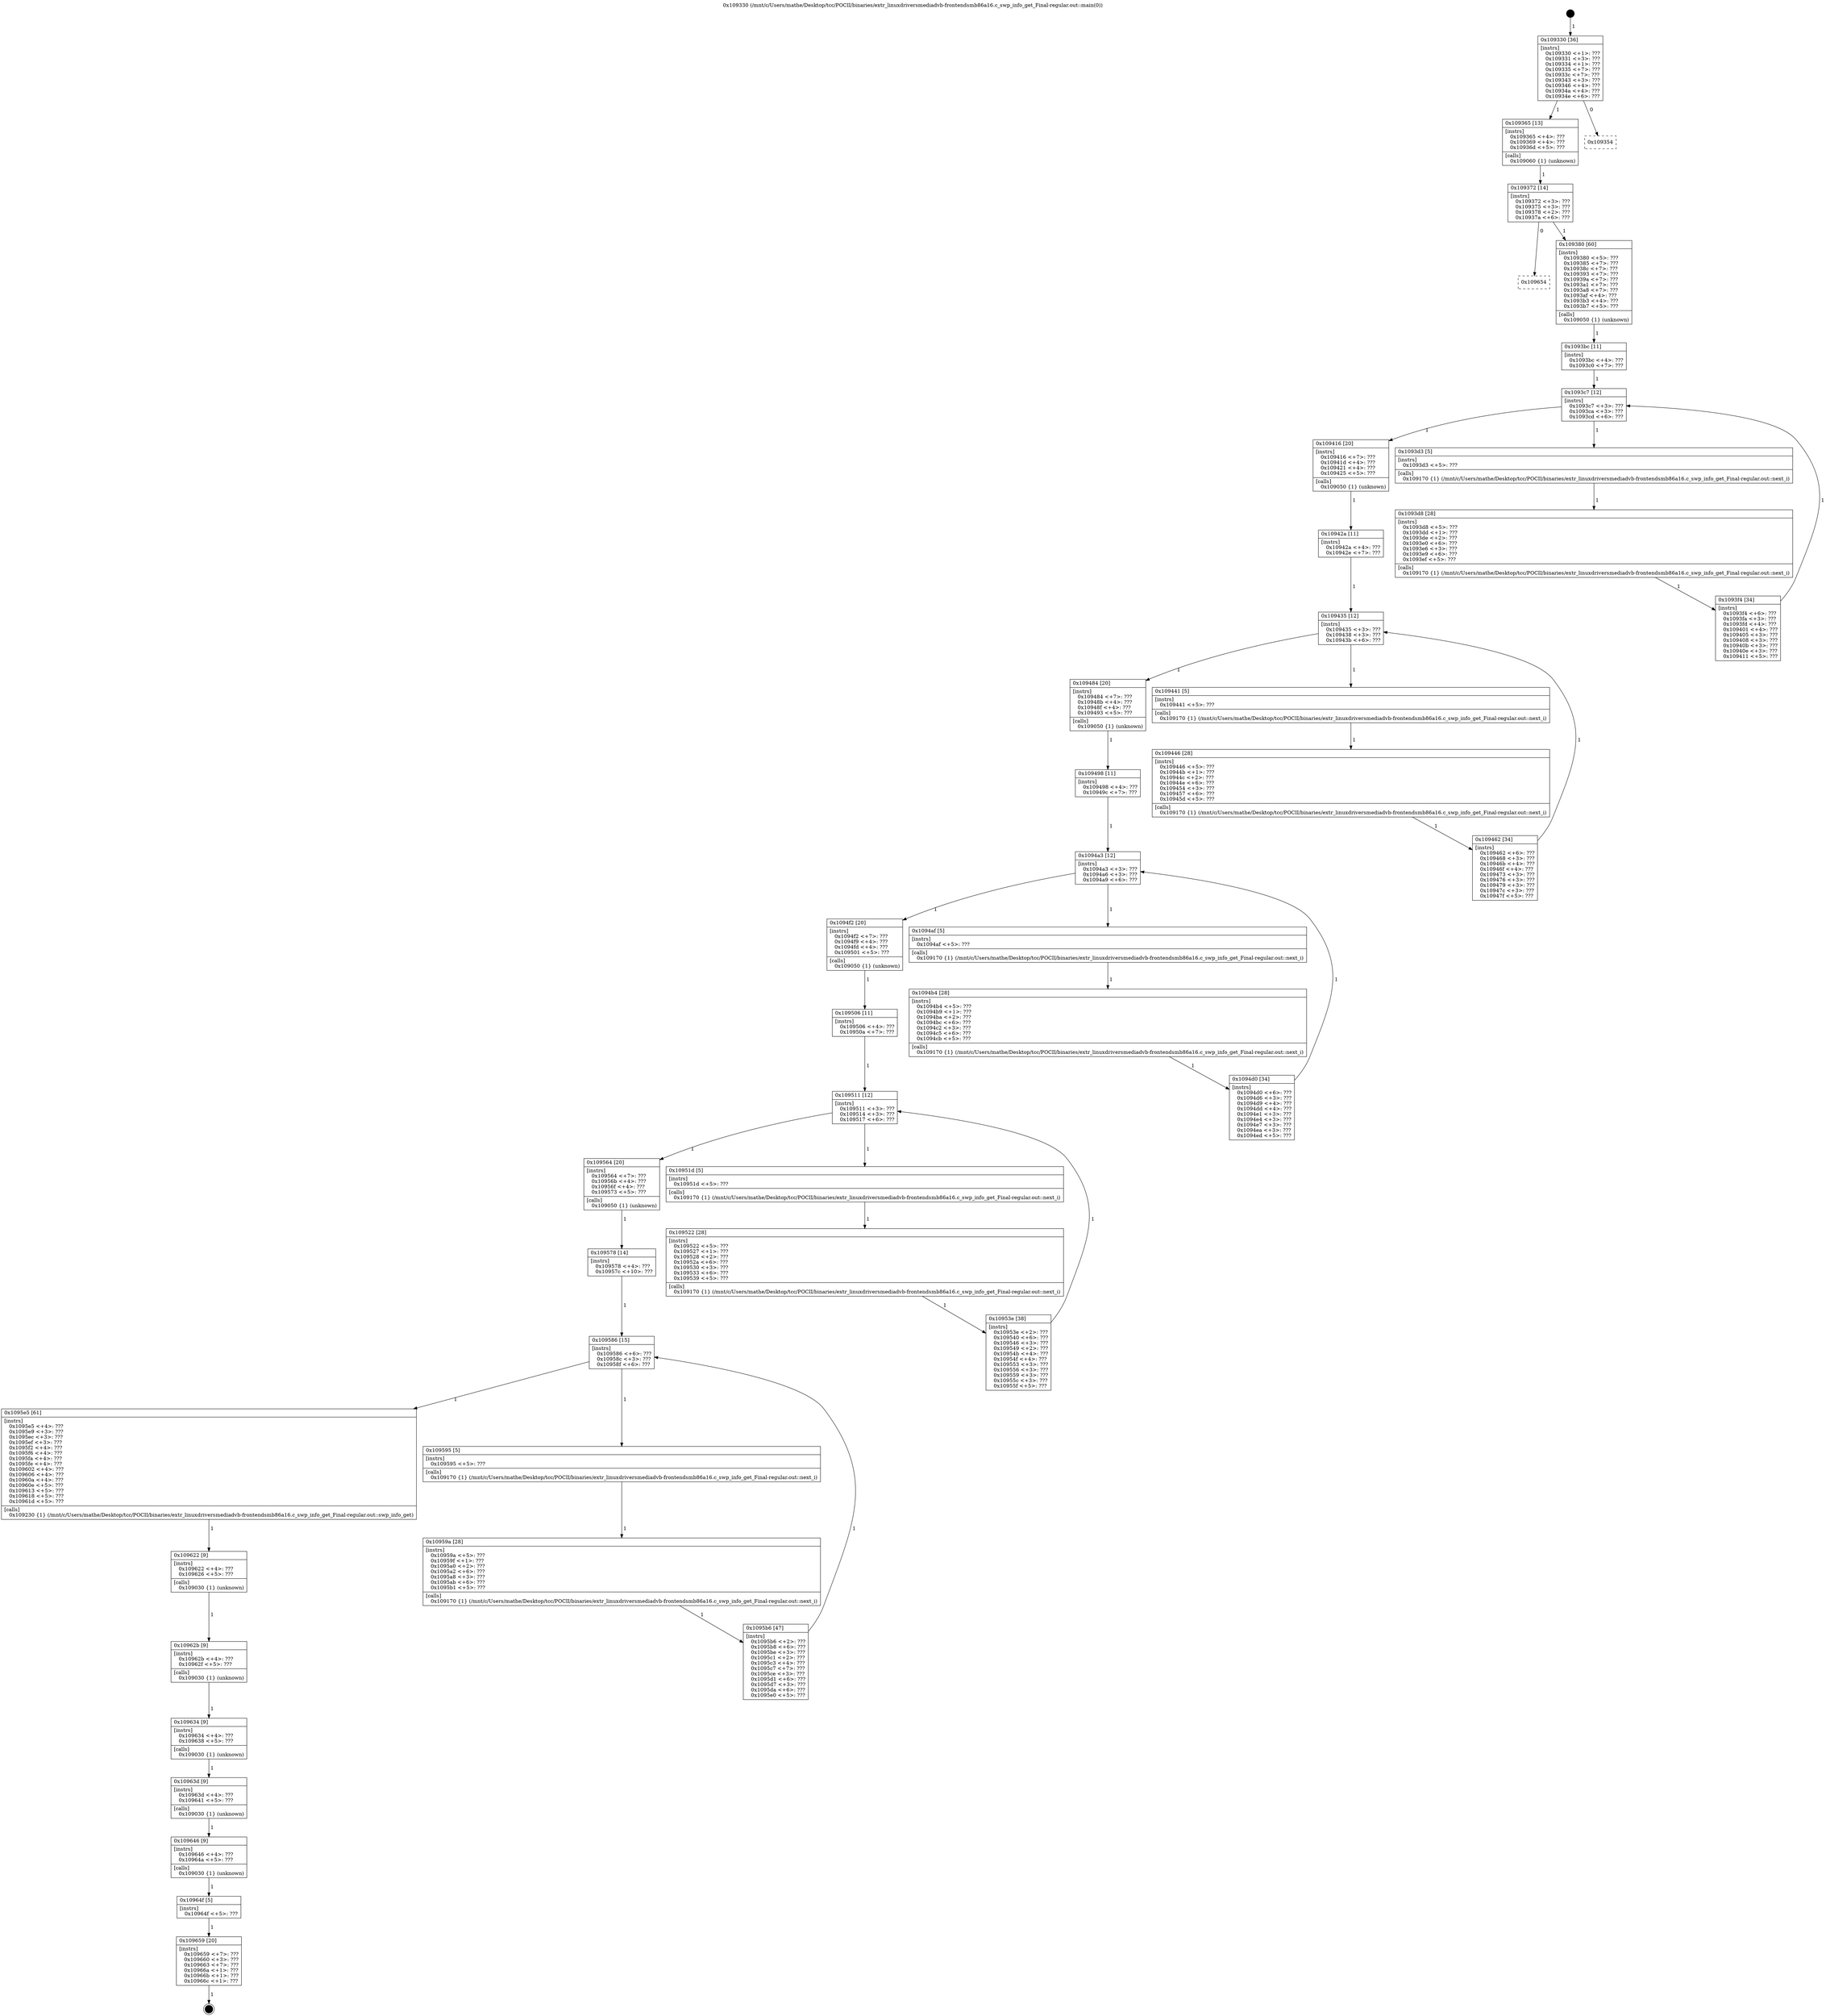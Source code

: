 digraph "0x109330" {
  label = "0x109330 (/mnt/c/Users/mathe/Desktop/tcc/POCII/binaries/extr_linuxdriversmediadvb-frontendsmb86a16.c_swp_info_get_Final-regular.out::main(0))"
  labelloc = "t"
  node[shape=record]

  Entry [label="",width=0.3,height=0.3,shape=circle,fillcolor=black,style=filled]
  "0x109330" [label="{
     0x109330 [36]\l
     | [instrs]\l
     &nbsp;&nbsp;0x109330 \<+1\>: ???\l
     &nbsp;&nbsp;0x109331 \<+3\>: ???\l
     &nbsp;&nbsp;0x109334 \<+1\>: ???\l
     &nbsp;&nbsp;0x109335 \<+7\>: ???\l
     &nbsp;&nbsp;0x10933c \<+7\>: ???\l
     &nbsp;&nbsp;0x109343 \<+3\>: ???\l
     &nbsp;&nbsp;0x109346 \<+4\>: ???\l
     &nbsp;&nbsp;0x10934a \<+4\>: ???\l
     &nbsp;&nbsp;0x10934e \<+6\>: ???\l
  }"]
  "0x109365" [label="{
     0x109365 [13]\l
     | [instrs]\l
     &nbsp;&nbsp;0x109365 \<+4\>: ???\l
     &nbsp;&nbsp;0x109369 \<+4\>: ???\l
     &nbsp;&nbsp;0x10936d \<+5\>: ???\l
     | [calls]\l
     &nbsp;&nbsp;0x109060 \{1\} (unknown)\l
  }"]
  "0x109354" [label="{
     0x109354\l
  }", style=dashed]
  "0x109372" [label="{
     0x109372 [14]\l
     | [instrs]\l
     &nbsp;&nbsp;0x109372 \<+3\>: ???\l
     &nbsp;&nbsp;0x109375 \<+3\>: ???\l
     &nbsp;&nbsp;0x109378 \<+2\>: ???\l
     &nbsp;&nbsp;0x10937a \<+6\>: ???\l
  }"]
  "0x109654" [label="{
     0x109654\l
  }", style=dashed]
  "0x109380" [label="{
     0x109380 [60]\l
     | [instrs]\l
     &nbsp;&nbsp;0x109380 \<+5\>: ???\l
     &nbsp;&nbsp;0x109385 \<+7\>: ???\l
     &nbsp;&nbsp;0x10938c \<+7\>: ???\l
     &nbsp;&nbsp;0x109393 \<+7\>: ???\l
     &nbsp;&nbsp;0x10939a \<+7\>: ???\l
     &nbsp;&nbsp;0x1093a1 \<+7\>: ???\l
     &nbsp;&nbsp;0x1093a8 \<+7\>: ???\l
     &nbsp;&nbsp;0x1093af \<+4\>: ???\l
     &nbsp;&nbsp;0x1093b3 \<+4\>: ???\l
     &nbsp;&nbsp;0x1093b7 \<+5\>: ???\l
     | [calls]\l
     &nbsp;&nbsp;0x109050 \{1\} (unknown)\l
  }"]
  Exit [label="",width=0.3,height=0.3,shape=circle,fillcolor=black,style=filled,peripheries=2]
  "0x1093c7" [label="{
     0x1093c7 [12]\l
     | [instrs]\l
     &nbsp;&nbsp;0x1093c7 \<+3\>: ???\l
     &nbsp;&nbsp;0x1093ca \<+3\>: ???\l
     &nbsp;&nbsp;0x1093cd \<+6\>: ???\l
  }"]
  "0x109416" [label="{
     0x109416 [20]\l
     | [instrs]\l
     &nbsp;&nbsp;0x109416 \<+7\>: ???\l
     &nbsp;&nbsp;0x10941d \<+4\>: ???\l
     &nbsp;&nbsp;0x109421 \<+4\>: ???\l
     &nbsp;&nbsp;0x109425 \<+5\>: ???\l
     | [calls]\l
     &nbsp;&nbsp;0x109050 \{1\} (unknown)\l
  }"]
  "0x1093d3" [label="{
     0x1093d3 [5]\l
     | [instrs]\l
     &nbsp;&nbsp;0x1093d3 \<+5\>: ???\l
     | [calls]\l
     &nbsp;&nbsp;0x109170 \{1\} (/mnt/c/Users/mathe/Desktop/tcc/POCII/binaries/extr_linuxdriversmediadvb-frontendsmb86a16.c_swp_info_get_Final-regular.out::next_i)\l
  }"]
  "0x1093d8" [label="{
     0x1093d8 [28]\l
     | [instrs]\l
     &nbsp;&nbsp;0x1093d8 \<+5\>: ???\l
     &nbsp;&nbsp;0x1093dd \<+1\>: ???\l
     &nbsp;&nbsp;0x1093de \<+2\>: ???\l
     &nbsp;&nbsp;0x1093e0 \<+6\>: ???\l
     &nbsp;&nbsp;0x1093e6 \<+3\>: ???\l
     &nbsp;&nbsp;0x1093e9 \<+6\>: ???\l
     &nbsp;&nbsp;0x1093ef \<+5\>: ???\l
     | [calls]\l
     &nbsp;&nbsp;0x109170 \{1\} (/mnt/c/Users/mathe/Desktop/tcc/POCII/binaries/extr_linuxdriversmediadvb-frontendsmb86a16.c_swp_info_get_Final-regular.out::next_i)\l
  }"]
  "0x1093f4" [label="{
     0x1093f4 [34]\l
     | [instrs]\l
     &nbsp;&nbsp;0x1093f4 \<+6\>: ???\l
     &nbsp;&nbsp;0x1093fa \<+3\>: ???\l
     &nbsp;&nbsp;0x1093fd \<+4\>: ???\l
     &nbsp;&nbsp;0x109401 \<+4\>: ???\l
     &nbsp;&nbsp;0x109405 \<+3\>: ???\l
     &nbsp;&nbsp;0x109408 \<+3\>: ???\l
     &nbsp;&nbsp;0x10940b \<+3\>: ???\l
     &nbsp;&nbsp;0x10940e \<+3\>: ???\l
     &nbsp;&nbsp;0x109411 \<+5\>: ???\l
  }"]
  "0x1093bc" [label="{
     0x1093bc [11]\l
     | [instrs]\l
     &nbsp;&nbsp;0x1093bc \<+4\>: ???\l
     &nbsp;&nbsp;0x1093c0 \<+7\>: ???\l
  }"]
  "0x109435" [label="{
     0x109435 [12]\l
     | [instrs]\l
     &nbsp;&nbsp;0x109435 \<+3\>: ???\l
     &nbsp;&nbsp;0x109438 \<+3\>: ???\l
     &nbsp;&nbsp;0x10943b \<+6\>: ???\l
  }"]
  "0x109484" [label="{
     0x109484 [20]\l
     | [instrs]\l
     &nbsp;&nbsp;0x109484 \<+7\>: ???\l
     &nbsp;&nbsp;0x10948b \<+4\>: ???\l
     &nbsp;&nbsp;0x10948f \<+4\>: ???\l
     &nbsp;&nbsp;0x109493 \<+5\>: ???\l
     | [calls]\l
     &nbsp;&nbsp;0x109050 \{1\} (unknown)\l
  }"]
  "0x109441" [label="{
     0x109441 [5]\l
     | [instrs]\l
     &nbsp;&nbsp;0x109441 \<+5\>: ???\l
     | [calls]\l
     &nbsp;&nbsp;0x109170 \{1\} (/mnt/c/Users/mathe/Desktop/tcc/POCII/binaries/extr_linuxdriversmediadvb-frontendsmb86a16.c_swp_info_get_Final-regular.out::next_i)\l
  }"]
  "0x109446" [label="{
     0x109446 [28]\l
     | [instrs]\l
     &nbsp;&nbsp;0x109446 \<+5\>: ???\l
     &nbsp;&nbsp;0x10944b \<+1\>: ???\l
     &nbsp;&nbsp;0x10944c \<+2\>: ???\l
     &nbsp;&nbsp;0x10944e \<+6\>: ???\l
     &nbsp;&nbsp;0x109454 \<+3\>: ???\l
     &nbsp;&nbsp;0x109457 \<+6\>: ???\l
     &nbsp;&nbsp;0x10945d \<+5\>: ???\l
     | [calls]\l
     &nbsp;&nbsp;0x109170 \{1\} (/mnt/c/Users/mathe/Desktop/tcc/POCII/binaries/extr_linuxdriversmediadvb-frontendsmb86a16.c_swp_info_get_Final-regular.out::next_i)\l
  }"]
  "0x109462" [label="{
     0x109462 [34]\l
     | [instrs]\l
     &nbsp;&nbsp;0x109462 \<+6\>: ???\l
     &nbsp;&nbsp;0x109468 \<+3\>: ???\l
     &nbsp;&nbsp;0x10946b \<+4\>: ???\l
     &nbsp;&nbsp;0x10946f \<+4\>: ???\l
     &nbsp;&nbsp;0x109473 \<+3\>: ???\l
     &nbsp;&nbsp;0x109476 \<+3\>: ???\l
     &nbsp;&nbsp;0x109479 \<+3\>: ???\l
     &nbsp;&nbsp;0x10947c \<+3\>: ???\l
     &nbsp;&nbsp;0x10947f \<+5\>: ???\l
  }"]
  "0x10942a" [label="{
     0x10942a [11]\l
     | [instrs]\l
     &nbsp;&nbsp;0x10942a \<+4\>: ???\l
     &nbsp;&nbsp;0x10942e \<+7\>: ???\l
  }"]
  "0x1094a3" [label="{
     0x1094a3 [12]\l
     | [instrs]\l
     &nbsp;&nbsp;0x1094a3 \<+3\>: ???\l
     &nbsp;&nbsp;0x1094a6 \<+3\>: ???\l
     &nbsp;&nbsp;0x1094a9 \<+6\>: ???\l
  }"]
  "0x1094f2" [label="{
     0x1094f2 [20]\l
     | [instrs]\l
     &nbsp;&nbsp;0x1094f2 \<+7\>: ???\l
     &nbsp;&nbsp;0x1094f9 \<+4\>: ???\l
     &nbsp;&nbsp;0x1094fd \<+4\>: ???\l
     &nbsp;&nbsp;0x109501 \<+5\>: ???\l
     | [calls]\l
     &nbsp;&nbsp;0x109050 \{1\} (unknown)\l
  }"]
  "0x1094af" [label="{
     0x1094af [5]\l
     | [instrs]\l
     &nbsp;&nbsp;0x1094af \<+5\>: ???\l
     | [calls]\l
     &nbsp;&nbsp;0x109170 \{1\} (/mnt/c/Users/mathe/Desktop/tcc/POCII/binaries/extr_linuxdriversmediadvb-frontendsmb86a16.c_swp_info_get_Final-regular.out::next_i)\l
  }"]
  "0x1094b4" [label="{
     0x1094b4 [28]\l
     | [instrs]\l
     &nbsp;&nbsp;0x1094b4 \<+5\>: ???\l
     &nbsp;&nbsp;0x1094b9 \<+1\>: ???\l
     &nbsp;&nbsp;0x1094ba \<+2\>: ???\l
     &nbsp;&nbsp;0x1094bc \<+6\>: ???\l
     &nbsp;&nbsp;0x1094c2 \<+3\>: ???\l
     &nbsp;&nbsp;0x1094c5 \<+6\>: ???\l
     &nbsp;&nbsp;0x1094cb \<+5\>: ???\l
     | [calls]\l
     &nbsp;&nbsp;0x109170 \{1\} (/mnt/c/Users/mathe/Desktop/tcc/POCII/binaries/extr_linuxdriversmediadvb-frontendsmb86a16.c_swp_info_get_Final-regular.out::next_i)\l
  }"]
  "0x1094d0" [label="{
     0x1094d0 [34]\l
     | [instrs]\l
     &nbsp;&nbsp;0x1094d0 \<+6\>: ???\l
     &nbsp;&nbsp;0x1094d6 \<+3\>: ???\l
     &nbsp;&nbsp;0x1094d9 \<+4\>: ???\l
     &nbsp;&nbsp;0x1094dd \<+4\>: ???\l
     &nbsp;&nbsp;0x1094e1 \<+3\>: ???\l
     &nbsp;&nbsp;0x1094e4 \<+3\>: ???\l
     &nbsp;&nbsp;0x1094e7 \<+3\>: ???\l
     &nbsp;&nbsp;0x1094ea \<+3\>: ???\l
     &nbsp;&nbsp;0x1094ed \<+5\>: ???\l
  }"]
  "0x109498" [label="{
     0x109498 [11]\l
     | [instrs]\l
     &nbsp;&nbsp;0x109498 \<+4\>: ???\l
     &nbsp;&nbsp;0x10949c \<+7\>: ???\l
  }"]
  "0x109511" [label="{
     0x109511 [12]\l
     | [instrs]\l
     &nbsp;&nbsp;0x109511 \<+3\>: ???\l
     &nbsp;&nbsp;0x109514 \<+3\>: ???\l
     &nbsp;&nbsp;0x109517 \<+6\>: ???\l
  }"]
  "0x109564" [label="{
     0x109564 [20]\l
     | [instrs]\l
     &nbsp;&nbsp;0x109564 \<+7\>: ???\l
     &nbsp;&nbsp;0x10956b \<+4\>: ???\l
     &nbsp;&nbsp;0x10956f \<+4\>: ???\l
     &nbsp;&nbsp;0x109573 \<+5\>: ???\l
     | [calls]\l
     &nbsp;&nbsp;0x109050 \{1\} (unknown)\l
  }"]
  "0x10951d" [label="{
     0x10951d [5]\l
     | [instrs]\l
     &nbsp;&nbsp;0x10951d \<+5\>: ???\l
     | [calls]\l
     &nbsp;&nbsp;0x109170 \{1\} (/mnt/c/Users/mathe/Desktop/tcc/POCII/binaries/extr_linuxdriversmediadvb-frontendsmb86a16.c_swp_info_get_Final-regular.out::next_i)\l
  }"]
  "0x109522" [label="{
     0x109522 [28]\l
     | [instrs]\l
     &nbsp;&nbsp;0x109522 \<+5\>: ???\l
     &nbsp;&nbsp;0x109527 \<+1\>: ???\l
     &nbsp;&nbsp;0x109528 \<+2\>: ???\l
     &nbsp;&nbsp;0x10952a \<+6\>: ???\l
     &nbsp;&nbsp;0x109530 \<+3\>: ???\l
     &nbsp;&nbsp;0x109533 \<+6\>: ???\l
     &nbsp;&nbsp;0x109539 \<+5\>: ???\l
     | [calls]\l
     &nbsp;&nbsp;0x109170 \{1\} (/mnt/c/Users/mathe/Desktop/tcc/POCII/binaries/extr_linuxdriversmediadvb-frontendsmb86a16.c_swp_info_get_Final-regular.out::next_i)\l
  }"]
  "0x10953e" [label="{
     0x10953e [38]\l
     | [instrs]\l
     &nbsp;&nbsp;0x10953e \<+2\>: ???\l
     &nbsp;&nbsp;0x109540 \<+6\>: ???\l
     &nbsp;&nbsp;0x109546 \<+3\>: ???\l
     &nbsp;&nbsp;0x109549 \<+2\>: ???\l
     &nbsp;&nbsp;0x10954b \<+4\>: ???\l
     &nbsp;&nbsp;0x10954f \<+4\>: ???\l
     &nbsp;&nbsp;0x109553 \<+3\>: ???\l
     &nbsp;&nbsp;0x109556 \<+3\>: ???\l
     &nbsp;&nbsp;0x109559 \<+3\>: ???\l
     &nbsp;&nbsp;0x10955c \<+3\>: ???\l
     &nbsp;&nbsp;0x10955f \<+5\>: ???\l
  }"]
  "0x109506" [label="{
     0x109506 [11]\l
     | [instrs]\l
     &nbsp;&nbsp;0x109506 \<+4\>: ???\l
     &nbsp;&nbsp;0x10950a \<+7\>: ???\l
  }"]
  "0x109586" [label="{
     0x109586 [15]\l
     | [instrs]\l
     &nbsp;&nbsp;0x109586 \<+6\>: ???\l
     &nbsp;&nbsp;0x10958c \<+3\>: ???\l
     &nbsp;&nbsp;0x10958f \<+6\>: ???\l
  }"]
  "0x1095e5" [label="{
     0x1095e5 [61]\l
     | [instrs]\l
     &nbsp;&nbsp;0x1095e5 \<+4\>: ???\l
     &nbsp;&nbsp;0x1095e9 \<+3\>: ???\l
     &nbsp;&nbsp;0x1095ec \<+3\>: ???\l
     &nbsp;&nbsp;0x1095ef \<+3\>: ???\l
     &nbsp;&nbsp;0x1095f2 \<+4\>: ???\l
     &nbsp;&nbsp;0x1095f6 \<+4\>: ???\l
     &nbsp;&nbsp;0x1095fa \<+4\>: ???\l
     &nbsp;&nbsp;0x1095fe \<+4\>: ???\l
     &nbsp;&nbsp;0x109602 \<+4\>: ???\l
     &nbsp;&nbsp;0x109606 \<+4\>: ???\l
     &nbsp;&nbsp;0x10960a \<+4\>: ???\l
     &nbsp;&nbsp;0x10960e \<+5\>: ???\l
     &nbsp;&nbsp;0x109613 \<+5\>: ???\l
     &nbsp;&nbsp;0x109618 \<+5\>: ???\l
     &nbsp;&nbsp;0x10961d \<+5\>: ???\l
     | [calls]\l
     &nbsp;&nbsp;0x109230 \{1\} (/mnt/c/Users/mathe/Desktop/tcc/POCII/binaries/extr_linuxdriversmediadvb-frontendsmb86a16.c_swp_info_get_Final-regular.out::swp_info_get)\l
  }"]
  "0x109595" [label="{
     0x109595 [5]\l
     | [instrs]\l
     &nbsp;&nbsp;0x109595 \<+5\>: ???\l
     | [calls]\l
     &nbsp;&nbsp;0x109170 \{1\} (/mnt/c/Users/mathe/Desktop/tcc/POCII/binaries/extr_linuxdriversmediadvb-frontendsmb86a16.c_swp_info_get_Final-regular.out::next_i)\l
  }"]
  "0x10959a" [label="{
     0x10959a [28]\l
     | [instrs]\l
     &nbsp;&nbsp;0x10959a \<+5\>: ???\l
     &nbsp;&nbsp;0x10959f \<+1\>: ???\l
     &nbsp;&nbsp;0x1095a0 \<+2\>: ???\l
     &nbsp;&nbsp;0x1095a2 \<+6\>: ???\l
     &nbsp;&nbsp;0x1095a8 \<+3\>: ???\l
     &nbsp;&nbsp;0x1095ab \<+6\>: ???\l
     &nbsp;&nbsp;0x1095b1 \<+5\>: ???\l
     | [calls]\l
     &nbsp;&nbsp;0x109170 \{1\} (/mnt/c/Users/mathe/Desktop/tcc/POCII/binaries/extr_linuxdriversmediadvb-frontendsmb86a16.c_swp_info_get_Final-regular.out::next_i)\l
  }"]
  "0x1095b6" [label="{
     0x1095b6 [47]\l
     | [instrs]\l
     &nbsp;&nbsp;0x1095b6 \<+2\>: ???\l
     &nbsp;&nbsp;0x1095b8 \<+6\>: ???\l
     &nbsp;&nbsp;0x1095be \<+3\>: ???\l
     &nbsp;&nbsp;0x1095c1 \<+2\>: ???\l
     &nbsp;&nbsp;0x1095c3 \<+4\>: ???\l
     &nbsp;&nbsp;0x1095c7 \<+7\>: ???\l
     &nbsp;&nbsp;0x1095ce \<+3\>: ???\l
     &nbsp;&nbsp;0x1095d1 \<+6\>: ???\l
     &nbsp;&nbsp;0x1095d7 \<+3\>: ???\l
     &nbsp;&nbsp;0x1095da \<+6\>: ???\l
     &nbsp;&nbsp;0x1095e0 \<+5\>: ???\l
  }"]
  "0x109578" [label="{
     0x109578 [14]\l
     | [instrs]\l
     &nbsp;&nbsp;0x109578 \<+4\>: ???\l
     &nbsp;&nbsp;0x10957c \<+10\>: ???\l
  }"]
  "0x109622" [label="{
     0x109622 [9]\l
     | [instrs]\l
     &nbsp;&nbsp;0x109622 \<+4\>: ???\l
     &nbsp;&nbsp;0x109626 \<+5\>: ???\l
     | [calls]\l
     &nbsp;&nbsp;0x109030 \{1\} (unknown)\l
  }"]
  "0x10962b" [label="{
     0x10962b [9]\l
     | [instrs]\l
     &nbsp;&nbsp;0x10962b \<+4\>: ???\l
     &nbsp;&nbsp;0x10962f \<+5\>: ???\l
     | [calls]\l
     &nbsp;&nbsp;0x109030 \{1\} (unknown)\l
  }"]
  "0x109634" [label="{
     0x109634 [9]\l
     | [instrs]\l
     &nbsp;&nbsp;0x109634 \<+4\>: ???\l
     &nbsp;&nbsp;0x109638 \<+5\>: ???\l
     | [calls]\l
     &nbsp;&nbsp;0x109030 \{1\} (unknown)\l
  }"]
  "0x10963d" [label="{
     0x10963d [9]\l
     | [instrs]\l
     &nbsp;&nbsp;0x10963d \<+4\>: ???\l
     &nbsp;&nbsp;0x109641 \<+5\>: ???\l
     | [calls]\l
     &nbsp;&nbsp;0x109030 \{1\} (unknown)\l
  }"]
  "0x109646" [label="{
     0x109646 [9]\l
     | [instrs]\l
     &nbsp;&nbsp;0x109646 \<+4\>: ???\l
     &nbsp;&nbsp;0x10964a \<+5\>: ???\l
     | [calls]\l
     &nbsp;&nbsp;0x109030 \{1\} (unknown)\l
  }"]
  "0x10964f" [label="{
     0x10964f [5]\l
     | [instrs]\l
     &nbsp;&nbsp;0x10964f \<+5\>: ???\l
  }"]
  "0x109659" [label="{
     0x109659 [20]\l
     | [instrs]\l
     &nbsp;&nbsp;0x109659 \<+7\>: ???\l
     &nbsp;&nbsp;0x109660 \<+3\>: ???\l
     &nbsp;&nbsp;0x109663 \<+7\>: ???\l
     &nbsp;&nbsp;0x10966a \<+1\>: ???\l
     &nbsp;&nbsp;0x10966b \<+1\>: ???\l
     &nbsp;&nbsp;0x10966c \<+1\>: ???\l
  }"]
  Entry -> "0x109330" [label=" 1"]
  "0x109330" -> "0x109365" [label=" 1"]
  "0x109330" -> "0x109354" [label=" 0"]
  "0x109365" -> "0x109372" [label=" 1"]
  "0x109372" -> "0x109654" [label=" 0"]
  "0x109372" -> "0x109380" [label=" 1"]
  "0x109659" -> Exit [label=" 1"]
  "0x109380" -> "0x1093bc" [label=" 1"]
  "0x1093c7" -> "0x109416" [label=" 1"]
  "0x1093c7" -> "0x1093d3" [label=" 1"]
  "0x1093d3" -> "0x1093d8" [label=" 1"]
  "0x1093d8" -> "0x1093f4" [label=" 1"]
  "0x1093bc" -> "0x1093c7" [label=" 1"]
  "0x1093f4" -> "0x1093c7" [label=" 1"]
  "0x109416" -> "0x10942a" [label=" 1"]
  "0x109435" -> "0x109484" [label=" 1"]
  "0x109435" -> "0x109441" [label=" 1"]
  "0x109441" -> "0x109446" [label=" 1"]
  "0x109446" -> "0x109462" [label=" 1"]
  "0x10942a" -> "0x109435" [label=" 1"]
  "0x109462" -> "0x109435" [label=" 1"]
  "0x109484" -> "0x109498" [label=" 1"]
  "0x1094a3" -> "0x1094f2" [label=" 1"]
  "0x1094a3" -> "0x1094af" [label=" 1"]
  "0x1094af" -> "0x1094b4" [label=" 1"]
  "0x1094b4" -> "0x1094d0" [label=" 1"]
  "0x109498" -> "0x1094a3" [label=" 1"]
  "0x1094d0" -> "0x1094a3" [label=" 1"]
  "0x1094f2" -> "0x109506" [label=" 1"]
  "0x109511" -> "0x109564" [label=" 1"]
  "0x109511" -> "0x10951d" [label=" 1"]
  "0x10951d" -> "0x109522" [label=" 1"]
  "0x109522" -> "0x10953e" [label=" 1"]
  "0x109506" -> "0x109511" [label=" 1"]
  "0x10953e" -> "0x109511" [label=" 1"]
  "0x109564" -> "0x109578" [label=" 1"]
  "0x109586" -> "0x1095e5" [label=" 1"]
  "0x109586" -> "0x109595" [label=" 1"]
  "0x109595" -> "0x10959a" [label=" 1"]
  "0x10959a" -> "0x1095b6" [label=" 1"]
  "0x109578" -> "0x109586" [label=" 1"]
  "0x1095b6" -> "0x109586" [label=" 1"]
  "0x1095e5" -> "0x109622" [label=" 1"]
  "0x109622" -> "0x10962b" [label=" 1"]
  "0x10962b" -> "0x109634" [label=" 1"]
  "0x109634" -> "0x10963d" [label=" 1"]
  "0x10963d" -> "0x109646" [label=" 1"]
  "0x109646" -> "0x10964f" [label=" 1"]
  "0x10964f" -> "0x109659" [label=" 1"]
}
